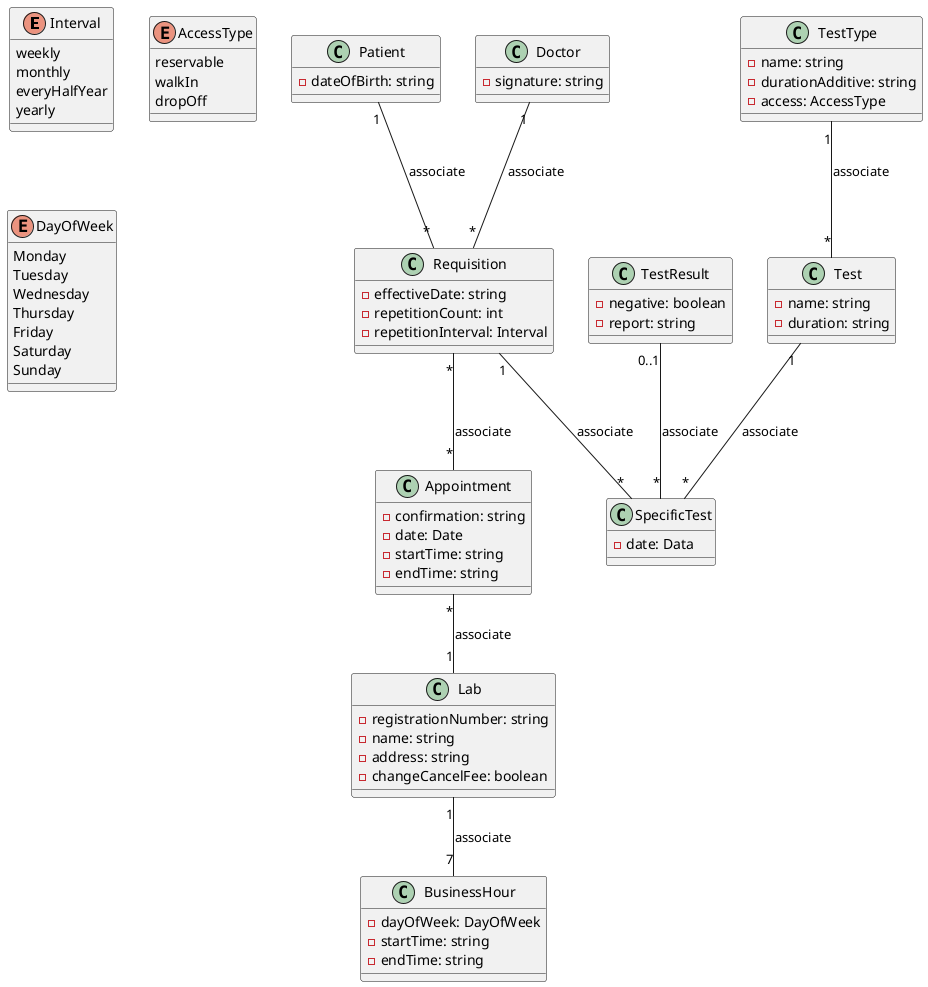 @startuml
enum Interval {
    weekly
    monthly
    everyHalfYear
    yearly
}
enum AccessType {
    reservable
    walkIn
    dropOff
}
enum DayOfWeek {
    Monday
    Tuesday
    Wednesday
    Thursday
    Friday
    Saturday
    Sunday
}
class Patient {
    -dateOfBirth: string
}
class Doctor {
    -signature: string
}
class Requisition {
    -effectiveDate: string
    -repetitionCount: int
    -repetitionInterval: Interval
}
class TestResult {
    -negative: boolean
    -report: string
}
class SpecificTest {
    -date: Data
}
class Appointment {
    -confirmation: string
    -date: Date
    -startTime: string
    -endTime: string
}
class BusinessHour {
    -dayOfWeek: DayOfWeek
    -startTime: string
    -endTime: string
}
class Lab {
    -registrationNumber: string
    -name: string
    -address: string
    -changeCancelFee: boolean
}
class Test {
    -name: string
    -duration: string
}
class TestType {
    -name: string
    -durationAdditive: string
    -access: AccessType
}
Patient "1" -- "*" Requisition : associate
Requisition "*" -- "*" Appointment : associate
Appointment "*" -- "1" Lab : associate
Doctor "1" -- "*" Requisition : associate
Requisition "1" -- "*" SpecificTest : associate
TestResult "0..1" -- "*" SpecificTest : associate
Lab "1" -- "7" BusinessHour : associate
Test "1" -- "*" SpecificTest : associate
TestType "1" -- "*" Test : associate
@enduml